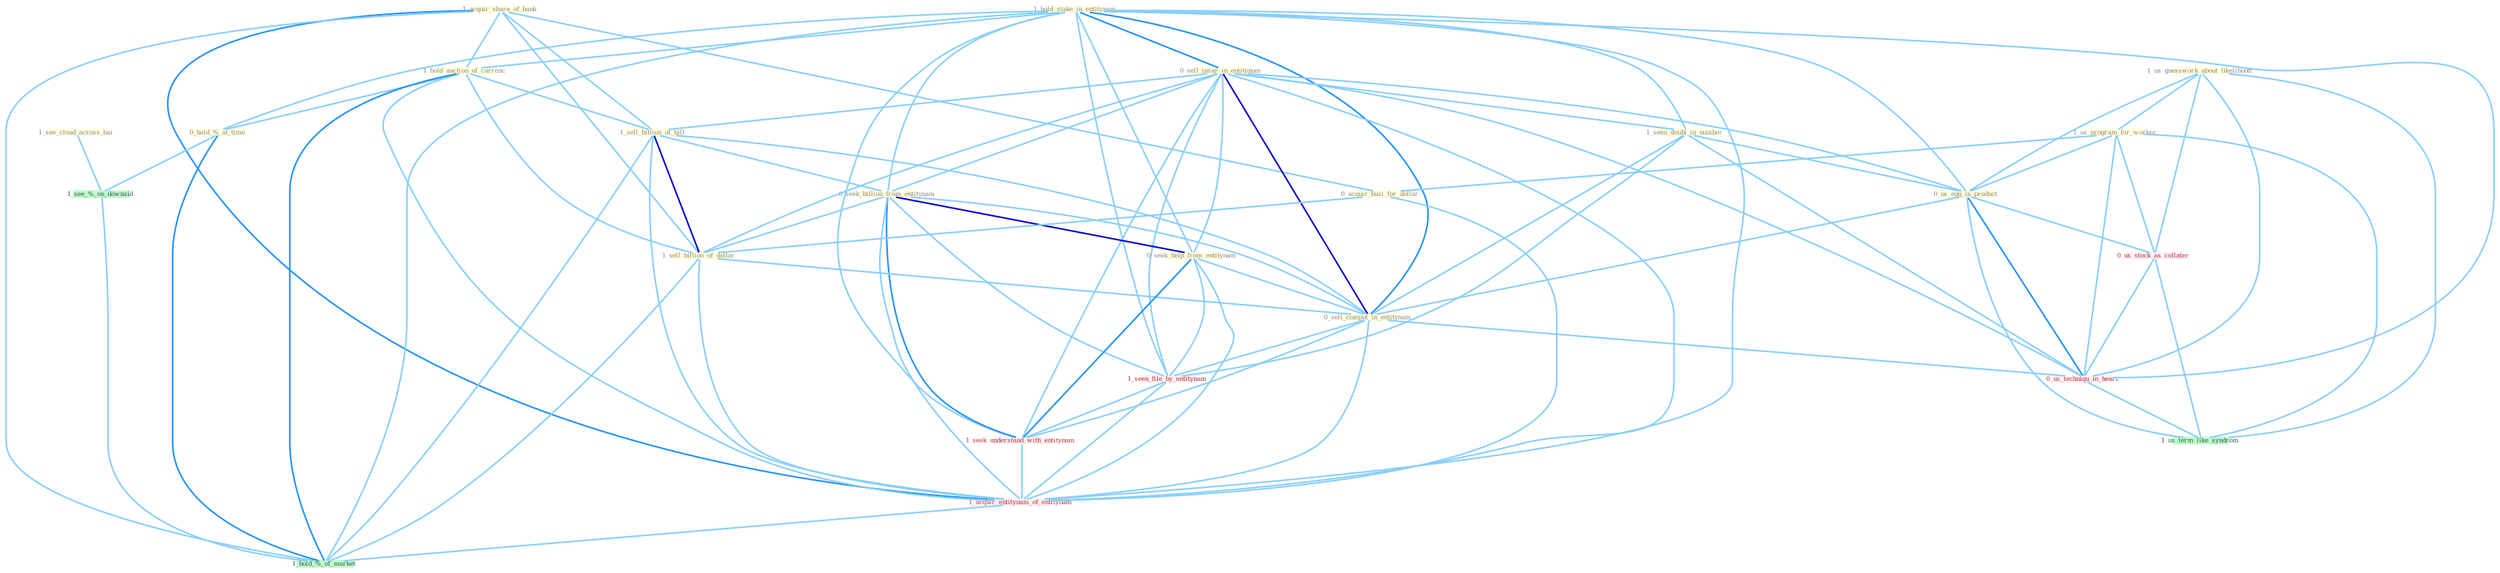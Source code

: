 Graph G{ 
    node
    [shape=polygon,style=filled,width=.5,height=.06,color="#BDFCC9",fixedsize=true,fontsize=4,
    fontcolor="#2f4f4f"];
    {node
    [color="#ffffe0", fontcolor="#8b7d6b"] "1_see_cloud_across_bai " "1_acquir_share_of_bank " "1_hold_stake_in_entitynam " "1_hold_auction_of_currenc " "1_us_guesswork_about_likelihood " "0_sell_insur_in_entitynam " "1_us_program_for_worker " "1_sell_billion_of_bill " "0_seek_billion_from_entitynam " "0_acquir_busi_for_dollar " "1_seen_doubl_in_number " "0_us_egg_in_product " "1_sell_billion_of_dollar " "0_seek_help_from_entitynam " "0_hold_%_at_time " "0_sell_comput_in_entitynam "}
{node [color="#fff0f5", fontcolor="#b22222"] "1_seen_file_by_entitynam " "0_us_stock_as_collater " "1_seek_understand_with_entitynam " "1_acquir_entitynam_of_entitynam " "0_us_techniqu_in_heart "}
edge [color="#B0E2FF"];

	"1_see_cloud_across_bai " -- "1_see_%_on_downsid " [w="1", color="#87cefa" ];
	"1_acquir_share_of_bank " -- "1_hold_auction_of_currenc " [w="1", color="#87cefa" ];
	"1_acquir_share_of_bank " -- "1_sell_billion_of_bill " [w="1", color="#87cefa" ];
	"1_acquir_share_of_bank " -- "0_acquir_busi_for_dollar " [w="1", color="#87cefa" ];
	"1_acquir_share_of_bank " -- "1_sell_billion_of_dollar " [w="1", color="#87cefa" ];
	"1_acquir_share_of_bank " -- "1_acquir_entitynam_of_entitynam " [w="2", color="#1e90ff" , len=0.8];
	"1_acquir_share_of_bank " -- "1_hold_%_of_market " [w="1", color="#87cefa" ];
	"1_hold_stake_in_entitynam " -- "1_hold_auction_of_currenc " [w="1", color="#87cefa" ];
	"1_hold_stake_in_entitynam " -- "0_sell_insur_in_entitynam " [w="2", color="#1e90ff" , len=0.8];
	"1_hold_stake_in_entitynam " -- "0_seek_billion_from_entitynam " [w="1", color="#87cefa" ];
	"1_hold_stake_in_entitynam " -- "1_seen_doubl_in_number " [w="1", color="#87cefa" ];
	"1_hold_stake_in_entitynam " -- "0_us_egg_in_product " [w="1", color="#87cefa" ];
	"1_hold_stake_in_entitynam " -- "0_seek_help_from_entitynam " [w="1", color="#87cefa" ];
	"1_hold_stake_in_entitynam " -- "0_hold_%_at_time " [w="1", color="#87cefa" ];
	"1_hold_stake_in_entitynam " -- "0_sell_comput_in_entitynam " [w="2", color="#1e90ff" , len=0.8];
	"1_hold_stake_in_entitynam " -- "1_seen_file_by_entitynam " [w="1", color="#87cefa" ];
	"1_hold_stake_in_entitynam " -- "1_seek_understand_with_entitynam " [w="1", color="#87cefa" ];
	"1_hold_stake_in_entitynam " -- "1_acquir_entitynam_of_entitynam " [w="1", color="#87cefa" ];
	"1_hold_stake_in_entitynam " -- "0_us_techniqu_in_heart " [w="1", color="#87cefa" ];
	"1_hold_stake_in_entitynam " -- "1_hold_%_of_market " [w="1", color="#87cefa" ];
	"1_hold_auction_of_currenc " -- "1_sell_billion_of_bill " [w="1", color="#87cefa" ];
	"1_hold_auction_of_currenc " -- "1_sell_billion_of_dollar " [w="1", color="#87cefa" ];
	"1_hold_auction_of_currenc " -- "0_hold_%_at_time " [w="1", color="#87cefa" ];
	"1_hold_auction_of_currenc " -- "1_acquir_entitynam_of_entitynam " [w="1", color="#87cefa" ];
	"1_hold_auction_of_currenc " -- "1_hold_%_of_market " [w="2", color="#1e90ff" , len=0.8];
	"1_us_guesswork_about_likelihood " -- "1_us_program_for_worker " [w="1", color="#87cefa" ];
	"1_us_guesswork_about_likelihood " -- "0_us_egg_in_product " [w="1", color="#87cefa" ];
	"1_us_guesswork_about_likelihood " -- "0_us_stock_as_collater " [w="1", color="#87cefa" ];
	"1_us_guesswork_about_likelihood " -- "0_us_techniqu_in_heart " [w="1", color="#87cefa" ];
	"1_us_guesswork_about_likelihood " -- "1_us_term_like_syndrom " [w="1", color="#87cefa" ];
	"0_sell_insur_in_entitynam " -- "1_sell_billion_of_bill " [w="1", color="#87cefa" ];
	"0_sell_insur_in_entitynam " -- "0_seek_billion_from_entitynam " [w="1", color="#87cefa" ];
	"0_sell_insur_in_entitynam " -- "1_seen_doubl_in_number " [w="1", color="#87cefa" ];
	"0_sell_insur_in_entitynam " -- "0_us_egg_in_product " [w="1", color="#87cefa" ];
	"0_sell_insur_in_entitynam " -- "1_sell_billion_of_dollar " [w="1", color="#87cefa" ];
	"0_sell_insur_in_entitynam " -- "0_seek_help_from_entitynam " [w="1", color="#87cefa" ];
	"0_sell_insur_in_entitynam " -- "0_sell_comput_in_entitynam " [w="3", color="#0000cd" , len=0.6];
	"0_sell_insur_in_entitynam " -- "1_seen_file_by_entitynam " [w="1", color="#87cefa" ];
	"0_sell_insur_in_entitynam " -- "1_seek_understand_with_entitynam " [w="1", color="#87cefa" ];
	"0_sell_insur_in_entitynam " -- "1_acquir_entitynam_of_entitynam " [w="1", color="#87cefa" ];
	"0_sell_insur_in_entitynam " -- "0_us_techniqu_in_heart " [w="1", color="#87cefa" ];
	"1_us_program_for_worker " -- "0_acquir_busi_for_dollar " [w="1", color="#87cefa" ];
	"1_us_program_for_worker " -- "0_us_egg_in_product " [w="1", color="#87cefa" ];
	"1_us_program_for_worker " -- "0_us_stock_as_collater " [w="1", color="#87cefa" ];
	"1_us_program_for_worker " -- "0_us_techniqu_in_heart " [w="1", color="#87cefa" ];
	"1_us_program_for_worker " -- "1_us_term_like_syndrom " [w="1", color="#87cefa" ];
	"1_sell_billion_of_bill " -- "0_seek_billion_from_entitynam " [w="1", color="#87cefa" ];
	"1_sell_billion_of_bill " -- "1_sell_billion_of_dollar " [w="3", color="#0000cd" , len=0.6];
	"1_sell_billion_of_bill " -- "0_sell_comput_in_entitynam " [w="1", color="#87cefa" ];
	"1_sell_billion_of_bill " -- "1_acquir_entitynam_of_entitynam " [w="1", color="#87cefa" ];
	"1_sell_billion_of_bill " -- "1_hold_%_of_market " [w="1", color="#87cefa" ];
	"0_seek_billion_from_entitynam " -- "1_sell_billion_of_dollar " [w="1", color="#87cefa" ];
	"0_seek_billion_from_entitynam " -- "0_seek_help_from_entitynam " [w="3", color="#0000cd" , len=0.6];
	"0_seek_billion_from_entitynam " -- "0_sell_comput_in_entitynam " [w="1", color="#87cefa" ];
	"0_seek_billion_from_entitynam " -- "1_seen_file_by_entitynam " [w="1", color="#87cefa" ];
	"0_seek_billion_from_entitynam " -- "1_seek_understand_with_entitynam " [w="2", color="#1e90ff" , len=0.8];
	"0_seek_billion_from_entitynam " -- "1_acquir_entitynam_of_entitynam " [w="1", color="#87cefa" ];
	"0_acquir_busi_for_dollar " -- "1_sell_billion_of_dollar " [w="1", color="#87cefa" ];
	"0_acquir_busi_for_dollar " -- "1_acquir_entitynam_of_entitynam " [w="1", color="#87cefa" ];
	"1_seen_doubl_in_number " -- "0_us_egg_in_product " [w="1", color="#87cefa" ];
	"1_seen_doubl_in_number " -- "0_sell_comput_in_entitynam " [w="1", color="#87cefa" ];
	"1_seen_doubl_in_number " -- "1_seen_file_by_entitynam " [w="1", color="#87cefa" ];
	"1_seen_doubl_in_number " -- "0_us_techniqu_in_heart " [w="1", color="#87cefa" ];
	"0_us_egg_in_product " -- "0_sell_comput_in_entitynam " [w="1", color="#87cefa" ];
	"0_us_egg_in_product " -- "0_us_stock_as_collater " [w="1", color="#87cefa" ];
	"0_us_egg_in_product " -- "0_us_techniqu_in_heart " [w="2", color="#1e90ff" , len=0.8];
	"0_us_egg_in_product " -- "1_us_term_like_syndrom " [w="1", color="#87cefa" ];
	"1_sell_billion_of_dollar " -- "0_sell_comput_in_entitynam " [w="1", color="#87cefa" ];
	"1_sell_billion_of_dollar " -- "1_acquir_entitynam_of_entitynam " [w="1", color="#87cefa" ];
	"1_sell_billion_of_dollar " -- "1_hold_%_of_market " [w="1", color="#87cefa" ];
	"0_seek_help_from_entitynam " -- "0_sell_comput_in_entitynam " [w="1", color="#87cefa" ];
	"0_seek_help_from_entitynam " -- "1_seen_file_by_entitynam " [w="1", color="#87cefa" ];
	"0_seek_help_from_entitynam " -- "1_seek_understand_with_entitynam " [w="2", color="#1e90ff" , len=0.8];
	"0_seek_help_from_entitynam " -- "1_acquir_entitynam_of_entitynam " [w="1", color="#87cefa" ];
	"0_hold_%_at_time " -- "1_see_%_on_downsid " [w="1", color="#87cefa" ];
	"0_hold_%_at_time " -- "1_hold_%_of_market " [w="2", color="#1e90ff" , len=0.8];
	"0_sell_comput_in_entitynam " -- "1_seen_file_by_entitynam " [w="1", color="#87cefa" ];
	"0_sell_comput_in_entitynam " -- "1_seek_understand_with_entitynam " [w="1", color="#87cefa" ];
	"0_sell_comput_in_entitynam " -- "1_acquir_entitynam_of_entitynam " [w="1", color="#87cefa" ];
	"0_sell_comput_in_entitynam " -- "0_us_techniqu_in_heart " [w="1", color="#87cefa" ];
	"1_seen_file_by_entitynam " -- "1_seek_understand_with_entitynam " [w="1", color="#87cefa" ];
	"1_seen_file_by_entitynam " -- "1_acquir_entitynam_of_entitynam " [w="1", color="#87cefa" ];
	"0_us_stock_as_collater " -- "0_us_techniqu_in_heart " [w="1", color="#87cefa" ];
	"0_us_stock_as_collater " -- "1_us_term_like_syndrom " [w="1", color="#87cefa" ];
	"1_seek_understand_with_entitynam " -- "1_acquir_entitynam_of_entitynam " [w="1", color="#87cefa" ];
	"1_acquir_entitynam_of_entitynam " -- "1_hold_%_of_market " [w="1", color="#87cefa" ];
	"0_us_techniqu_in_heart " -- "1_us_term_like_syndrom " [w="1", color="#87cefa" ];
	"1_see_%_on_downsid " -- "1_hold_%_of_market " [w="1", color="#87cefa" ];
}